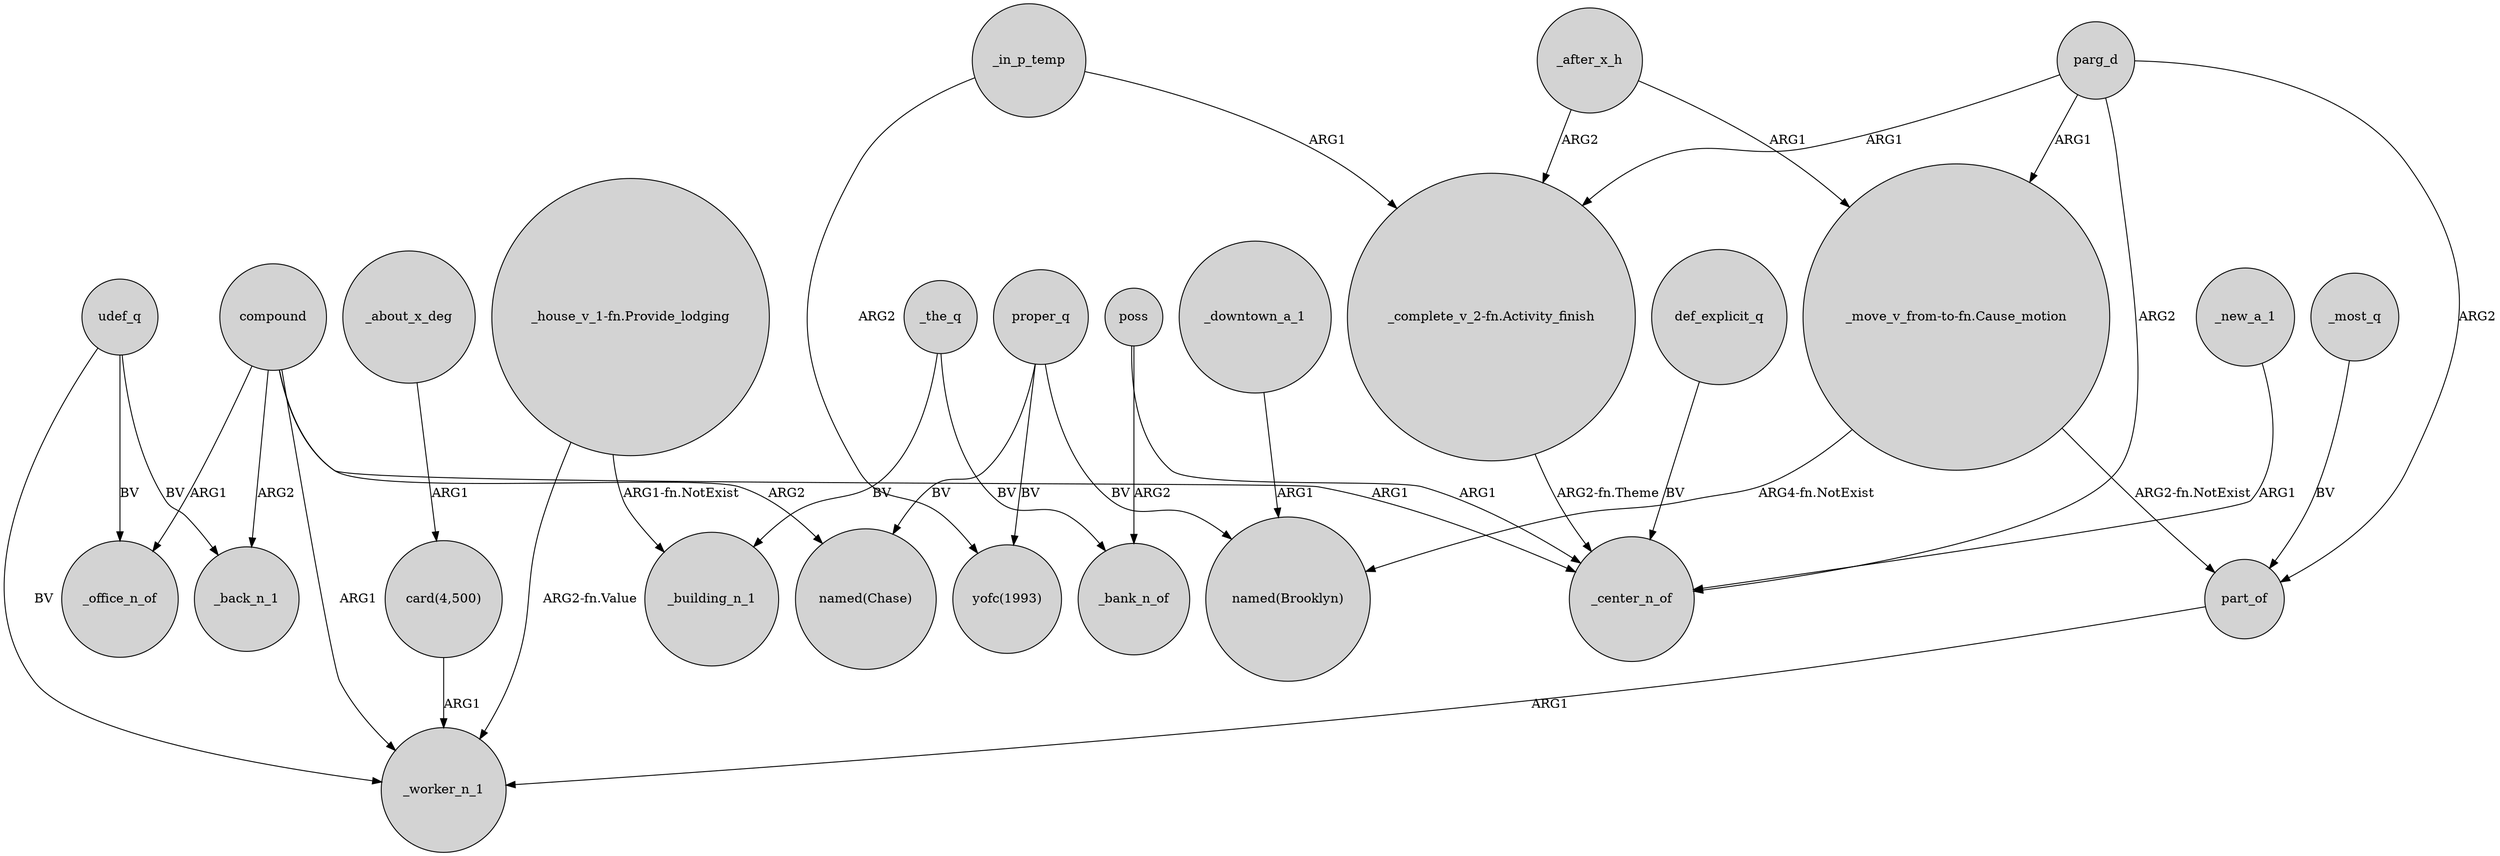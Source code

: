 digraph {
	node [shape=circle style=filled]
	udef_q -> _office_n_of [label=BV]
	poss -> _bank_n_of [label=ARG2]
	_about_x_deg -> "card(4,500)" [label=ARG1]
	_after_x_h -> "_move_v_from-to-fn.Cause_motion" [label=ARG1]
	_in_p_temp -> "yofc(1993)" [label=ARG2]
	udef_q -> _back_n_1 [label=BV]
	_in_p_temp -> "_complete_v_2-fn.Activity_finish" [label=ARG1]
	udef_q -> _worker_n_1 [label=BV]
	def_explicit_q -> _center_n_of [label=BV]
	"_house_v_1-fn.Provide_lodging" -> _building_n_1 [label="ARG1-fn.NotExist"]
	proper_q -> "named(Chase)" [label=BV]
	parg_d -> "_move_v_from-to-fn.Cause_motion" [label=ARG1]
	_downtown_a_1 -> "named(Brooklyn)" [label=ARG1]
	compound -> _office_n_of [label=ARG1]
	poss -> _center_n_of [label=ARG1]
	_after_x_h -> "_complete_v_2-fn.Activity_finish" [label=ARG2]
	_the_q -> _bank_n_of [label=BV]
	_the_q -> _building_n_1 [label=BV]
	"_complete_v_2-fn.Activity_finish" -> _center_n_of [label="ARG2-fn.Theme"]
	"_house_v_1-fn.Provide_lodging" -> _worker_n_1 [label="ARG2-fn.Value"]
	compound -> _back_n_1 [label=ARG2]
	compound -> _center_n_of [label=ARG1]
	parg_d -> _center_n_of [label=ARG2]
	parg_d -> "_complete_v_2-fn.Activity_finish" [label=ARG1]
	"_move_v_from-to-fn.Cause_motion" -> "named(Brooklyn)" [label="ARG4-fn.NotExist"]
	"_move_v_from-to-fn.Cause_motion" -> part_of [label="ARG2-fn.NotExist"]
	_most_q -> part_of [label=BV]
	parg_d -> part_of [label=ARG2]
	compound -> _worker_n_1 [label=ARG1]
	_new_a_1 -> _center_n_of [label=ARG1]
	part_of -> _worker_n_1 [label=ARG1]
	"card(4,500)" -> _worker_n_1 [label=ARG1]
	compound -> "named(Chase)" [label=ARG2]
	proper_q -> "yofc(1993)" [label=BV]
	proper_q -> "named(Brooklyn)" [label=BV]
}
